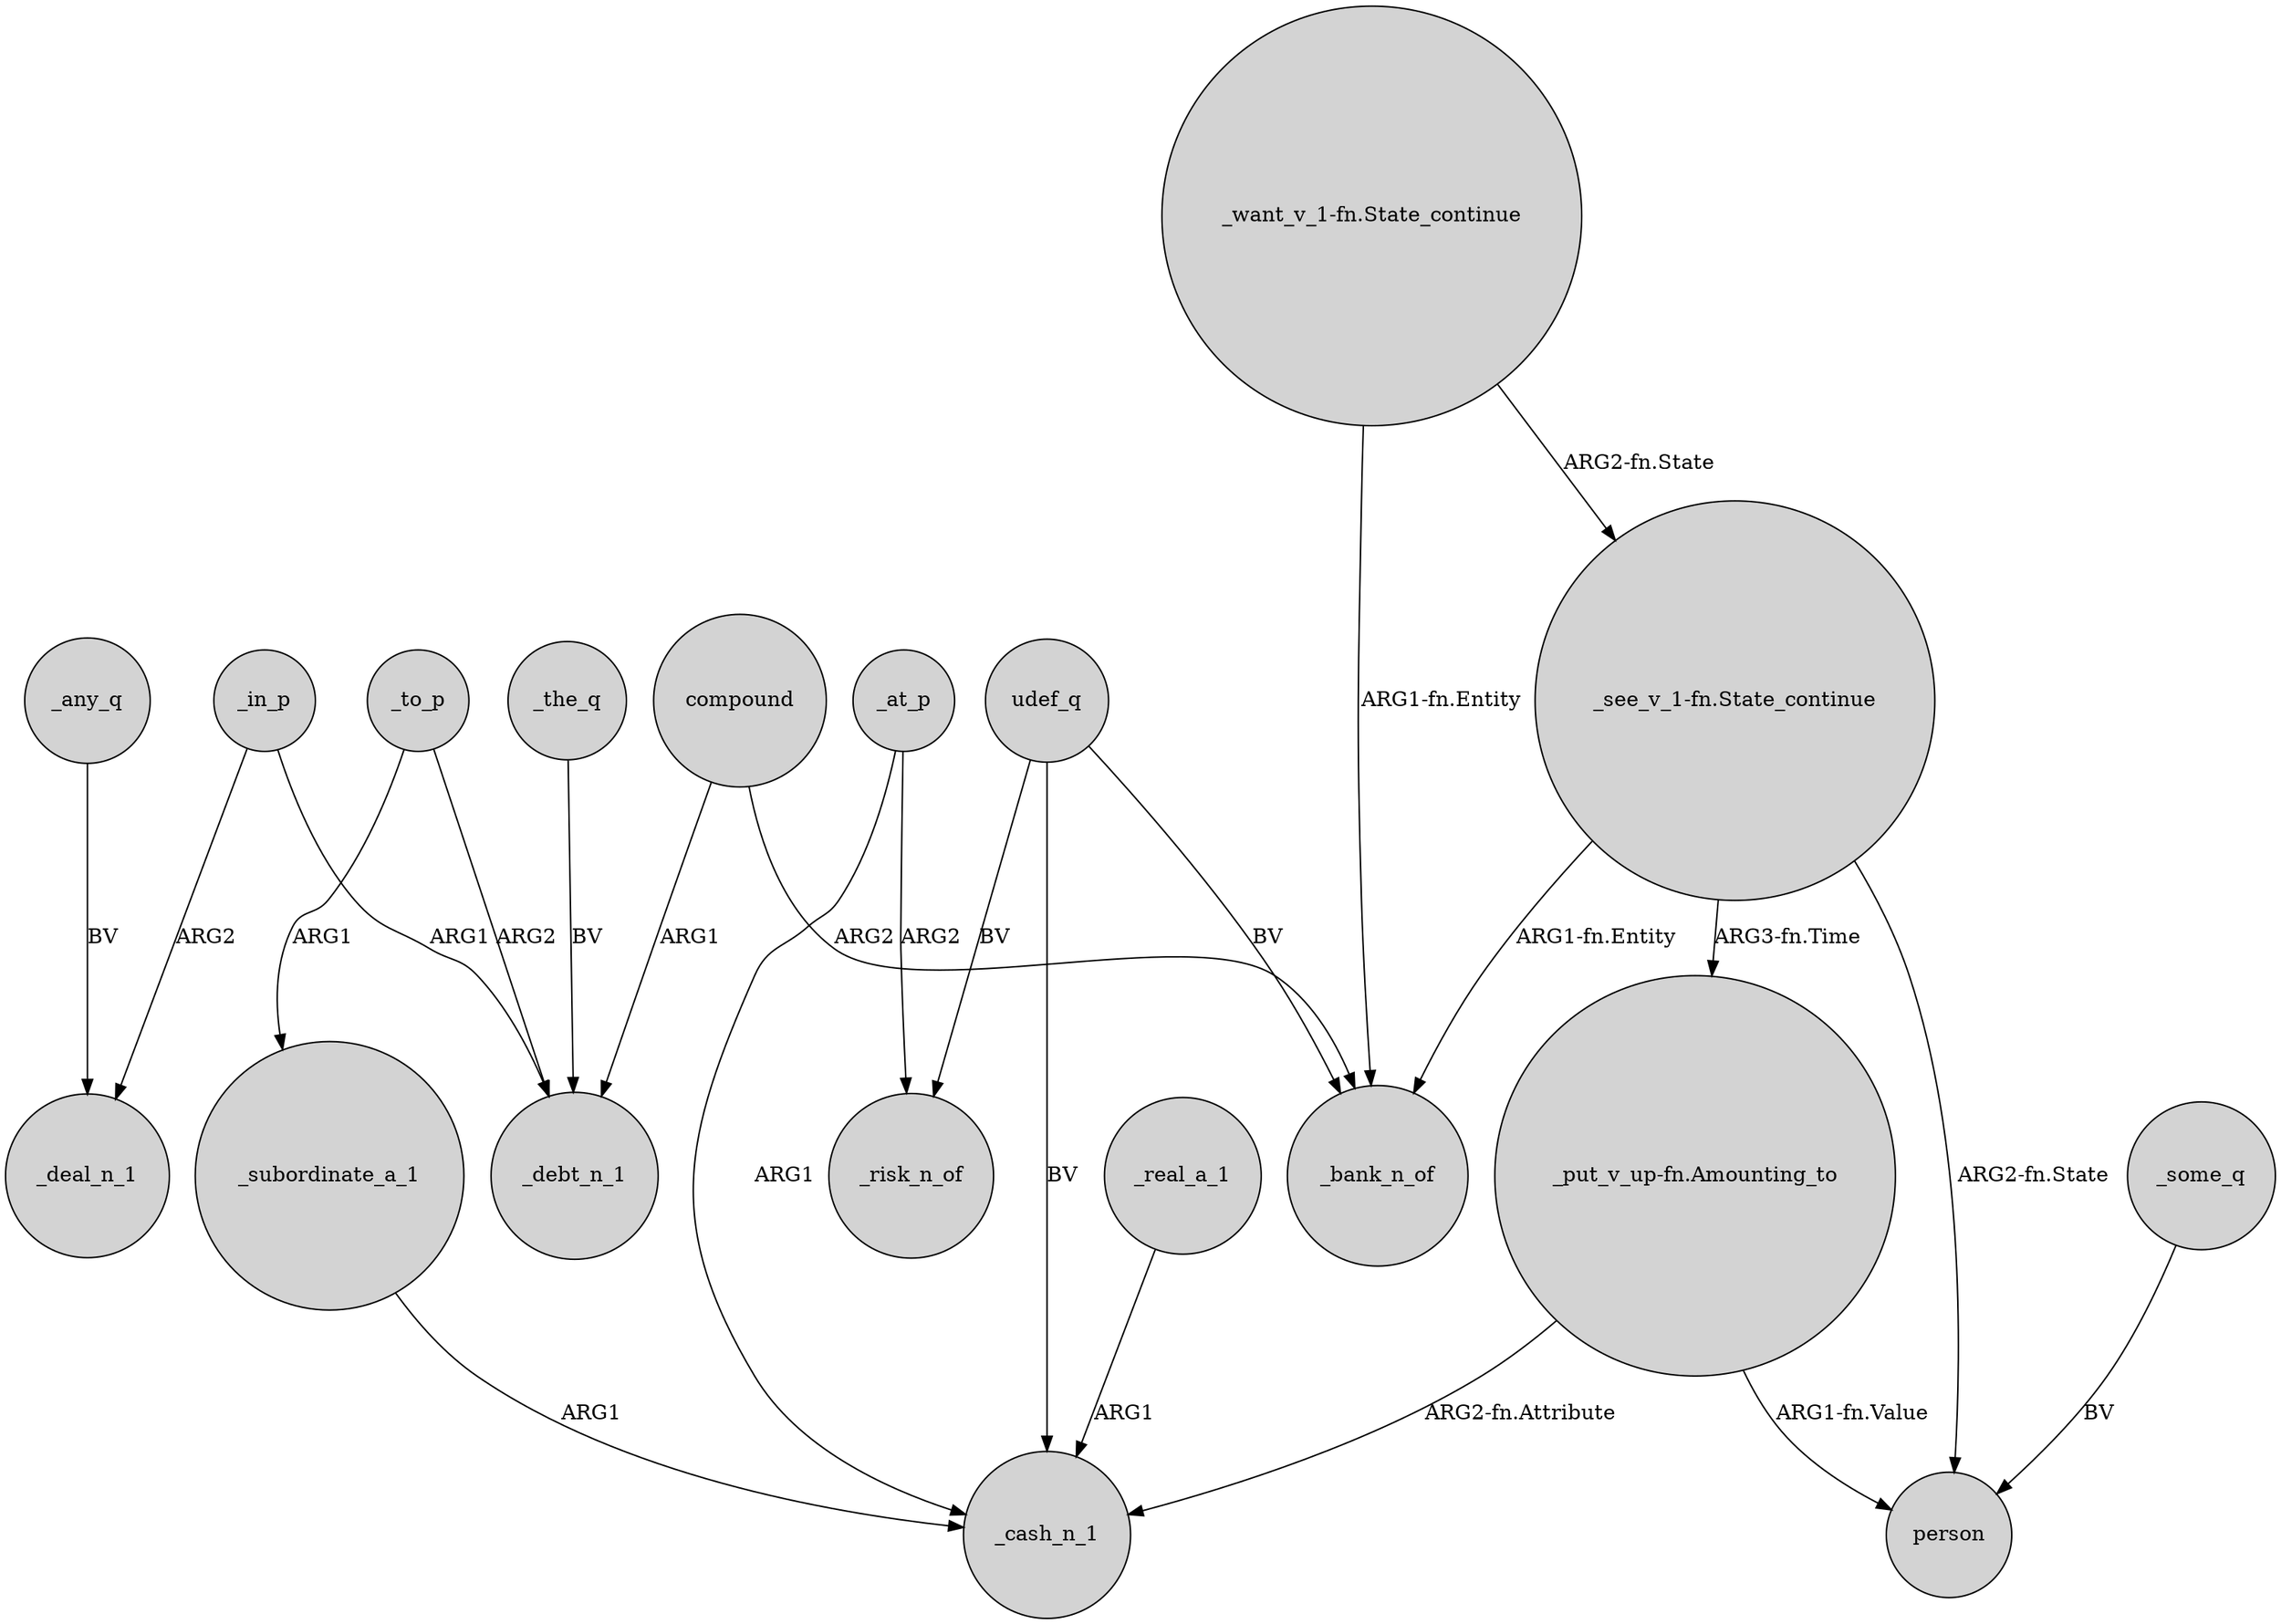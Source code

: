 digraph {
	node [shape=circle style=filled]
	_some_q -> person [label=BV]
	_subordinate_a_1 -> _cash_n_1 [label=ARG1]
	udef_q -> _cash_n_1 [label=BV]
	udef_q -> _risk_n_of [label=BV]
	"_want_v_1-fn.State_continue" -> "_see_v_1-fn.State_continue" [label="ARG2-fn.State"]
	"_see_v_1-fn.State_continue" -> "_put_v_up-fn.Amounting_to" [label="ARG3-fn.Time"]
	udef_q -> _bank_n_of [label=BV]
	_in_p -> _deal_n_1 [label=ARG2]
	"_see_v_1-fn.State_continue" -> _bank_n_of [label="ARG1-fn.Entity"]
	"_put_v_up-fn.Amounting_to" -> _cash_n_1 [label="ARG2-fn.Attribute"]
	_to_p -> _subordinate_a_1 [label=ARG1]
	"_put_v_up-fn.Amounting_to" -> person [label="ARG1-fn.Value"]
	_any_q -> _deal_n_1 [label=BV]
	_to_p -> _debt_n_1 [label=ARG2]
	_at_p -> _risk_n_of [label=ARG2]
	_the_q -> _debt_n_1 [label=BV]
	"_see_v_1-fn.State_continue" -> person [label="ARG2-fn.State"]
	compound -> _debt_n_1 [label=ARG1]
	"_want_v_1-fn.State_continue" -> _bank_n_of [label="ARG1-fn.Entity"]
	_in_p -> _debt_n_1 [label=ARG1]
	_real_a_1 -> _cash_n_1 [label=ARG1]
	compound -> _bank_n_of [label=ARG2]
	_at_p -> _cash_n_1 [label=ARG1]
}
